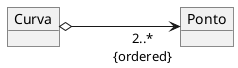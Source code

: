 @startuml mod01ima09
object "Curva" as o1
object "Ponto" as o2
left to right direction
o1 o--->"2..*\n{ordered}"o2
@enduml